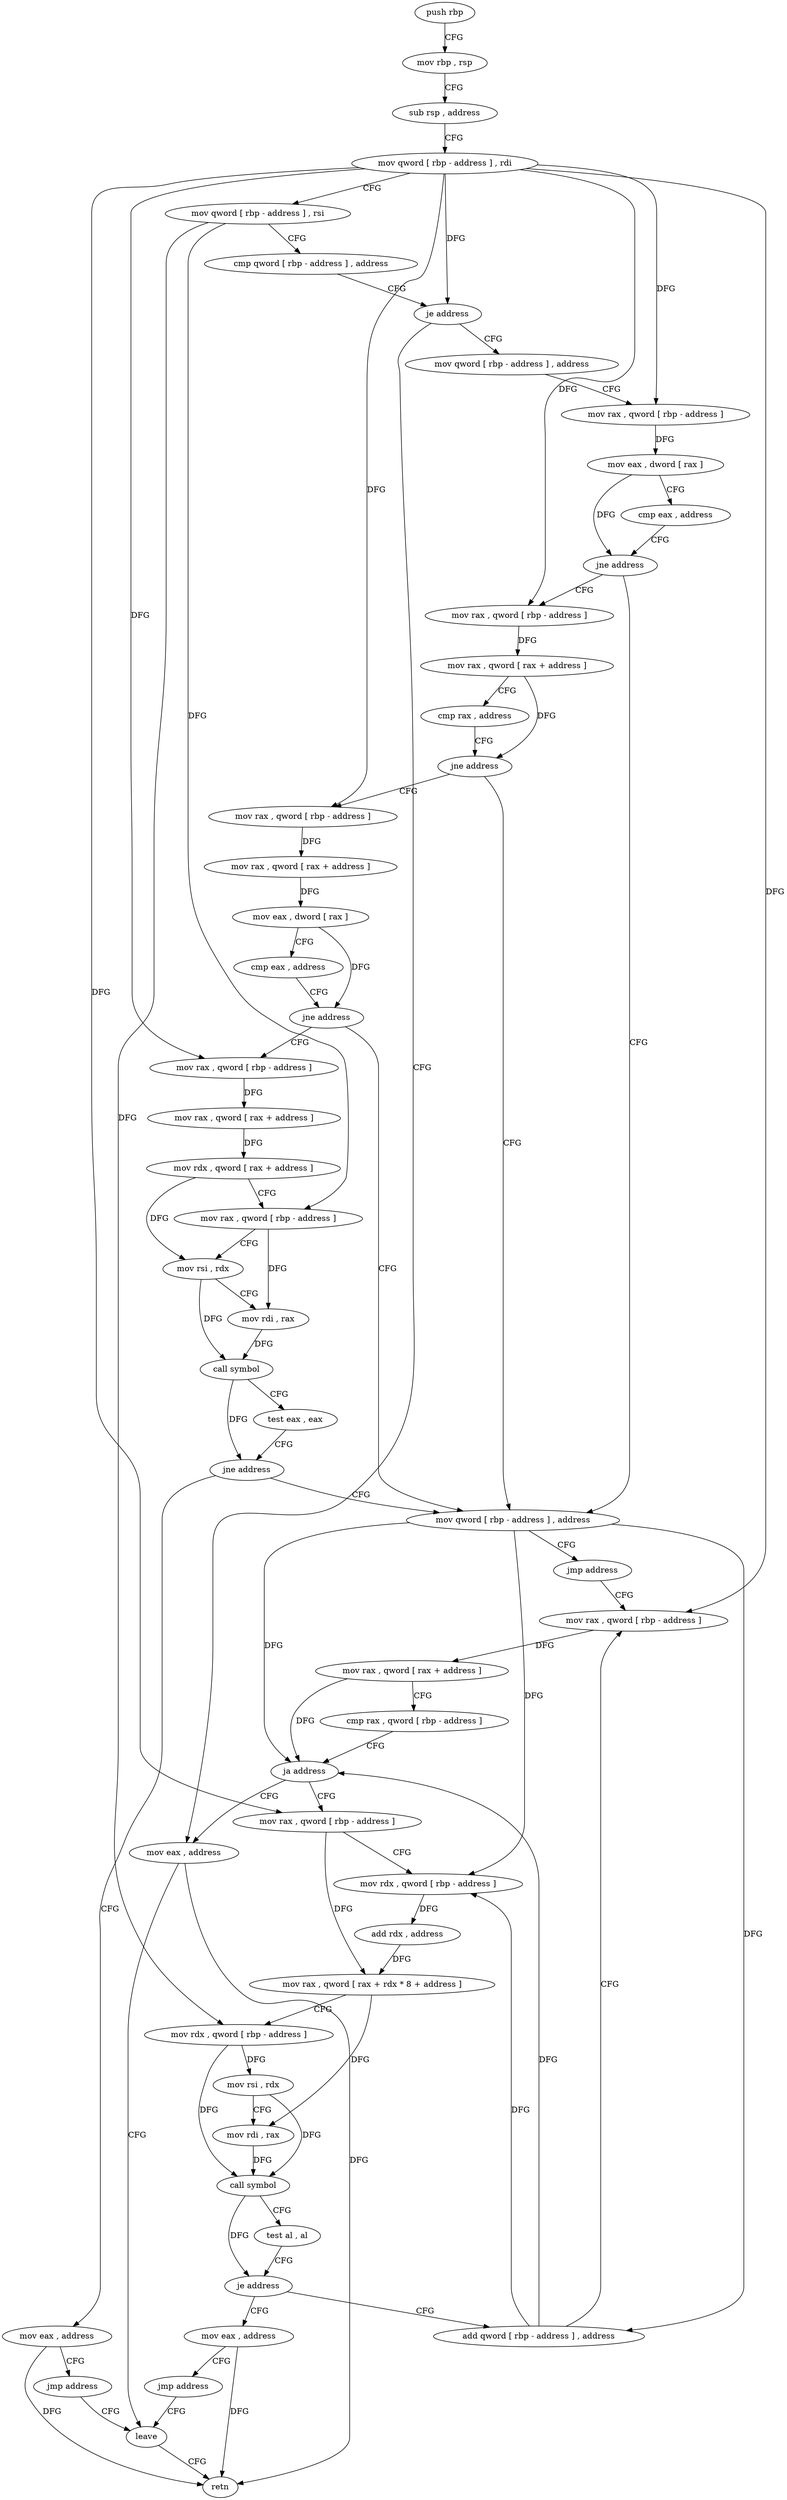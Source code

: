 digraph "func" {
"140082" [label = "push rbp" ]
"140083" [label = "mov rbp , rsp" ]
"140086" [label = "sub rsp , address" ]
"140090" [label = "mov qword [ rbp - address ] , rdi" ]
"140094" [label = "mov qword [ rbp - address ] , rsi" ]
"140098" [label = "cmp qword [ rbp - address ] , address" ]
"140103" [label = "je address" ]
"140267" [label = "mov eax , address" ]
"140109" [label = "mov qword [ rbp - address ] , address" ]
"140272" [label = "leave" ]
"140117" [label = "mov rax , qword [ rbp - address ]" ]
"140121" [label = "mov eax , dword [ rax ]" ]
"140123" [label = "cmp eax , address" ]
"140126" [label = "jne address" ]
"140195" [label = "mov qword [ rbp - address ] , address" ]
"140128" [label = "mov rax , qword [ rbp - address ]" ]
"140203" [label = "jmp address" ]
"140253" [label = "mov rax , qword [ rbp - address ]" ]
"140132" [label = "mov rax , qword [ rax + address ]" ]
"140136" [label = "cmp rax , address" ]
"140140" [label = "jne address" ]
"140142" [label = "mov rax , qword [ rbp - address ]" ]
"140257" [label = "mov rax , qword [ rax + address ]" ]
"140261" [label = "cmp rax , qword [ rbp - address ]" ]
"140265" [label = "ja address" ]
"140205" [label = "mov rax , qword [ rbp - address ]" ]
"140146" [label = "mov rax , qword [ rax + address ]" ]
"140150" [label = "mov eax , dword [ rax ]" ]
"140152" [label = "cmp eax , address" ]
"140155" [label = "jne address" ]
"140157" [label = "mov rax , qword [ rbp - address ]" ]
"140209" [label = "mov rdx , qword [ rbp - address ]" ]
"140213" [label = "add rdx , address" ]
"140217" [label = "mov rax , qword [ rax + rdx * 8 + address ]" ]
"140222" [label = "mov rdx , qword [ rbp - address ]" ]
"140226" [label = "mov rsi , rdx" ]
"140229" [label = "mov rdi , rax" ]
"140232" [label = "call symbol" ]
"140237" [label = "test al , al" ]
"140239" [label = "je address" ]
"140248" [label = "add qword [ rbp - address ] , address" ]
"140241" [label = "mov eax , address" ]
"140161" [label = "mov rax , qword [ rax + address ]" ]
"140165" [label = "mov rdx , qword [ rax + address ]" ]
"140169" [label = "mov rax , qword [ rbp - address ]" ]
"140173" [label = "mov rsi , rdx" ]
"140176" [label = "mov rdi , rax" ]
"140179" [label = "call symbol" ]
"140184" [label = "test eax , eax" ]
"140186" [label = "jne address" ]
"140188" [label = "mov eax , address" ]
"140246" [label = "jmp address" ]
"140193" [label = "jmp address" ]
"140273" [label = "retn" ]
"140082" -> "140083" [ label = "CFG" ]
"140083" -> "140086" [ label = "CFG" ]
"140086" -> "140090" [ label = "CFG" ]
"140090" -> "140094" [ label = "CFG" ]
"140090" -> "140103" [ label = "DFG" ]
"140090" -> "140117" [ label = "DFG" ]
"140090" -> "140128" [ label = "DFG" ]
"140090" -> "140253" [ label = "DFG" ]
"140090" -> "140142" [ label = "DFG" ]
"140090" -> "140205" [ label = "DFG" ]
"140090" -> "140157" [ label = "DFG" ]
"140094" -> "140098" [ label = "CFG" ]
"140094" -> "140222" [ label = "DFG" ]
"140094" -> "140169" [ label = "DFG" ]
"140098" -> "140103" [ label = "CFG" ]
"140103" -> "140267" [ label = "CFG" ]
"140103" -> "140109" [ label = "CFG" ]
"140267" -> "140272" [ label = "CFG" ]
"140267" -> "140273" [ label = "DFG" ]
"140109" -> "140117" [ label = "CFG" ]
"140272" -> "140273" [ label = "CFG" ]
"140117" -> "140121" [ label = "DFG" ]
"140121" -> "140123" [ label = "CFG" ]
"140121" -> "140126" [ label = "DFG" ]
"140123" -> "140126" [ label = "CFG" ]
"140126" -> "140195" [ label = "CFG" ]
"140126" -> "140128" [ label = "CFG" ]
"140195" -> "140203" [ label = "CFG" ]
"140195" -> "140265" [ label = "DFG" ]
"140195" -> "140209" [ label = "DFG" ]
"140195" -> "140248" [ label = "DFG" ]
"140128" -> "140132" [ label = "DFG" ]
"140203" -> "140253" [ label = "CFG" ]
"140253" -> "140257" [ label = "DFG" ]
"140132" -> "140136" [ label = "CFG" ]
"140132" -> "140140" [ label = "DFG" ]
"140136" -> "140140" [ label = "CFG" ]
"140140" -> "140195" [ label = "CFG" ]
"140140" -> "140142" [ label = "CFG" ]
"140142" -> "140146" [ label = "DFG" ]
"140257" -> "140261" [ label = "CFG" ]
"140257" -> "140265" [ label = "DFG" ]
"140261" -> "140265" [ label = "CFG" ]
"140265" -> "140205" [ label = "CFG" ]
"140265" -> "140267" [ label = "CFG" ]
"140205" -> "140209" [ label = "CFG" ]
"140205" -> "140217" [ label = "DFG" ]
"140146" -> "140150" [ label = "DFG" ]
"140150" -> "140152" [ label = "CFG" ]
"140150" -> "140155" [ label = "DFG" ]
"140152" -> "140155" [ label = "CFG" ]
"140155" -> "140195" [ label = "CFG" ]
"140155" -> "140157" [ label = "CFG" ]
"140157" -> "140161" [ label = "DFG" ]
"140209" -> "140213" [ label = "DFG" ]
"140213" -> "140217" [ label = "DFG" ]
"140217" -> "140222" [ label = "CFG" ]
"140217" -> "140229" [ label = "DFG" ]
"140222" -> "140226" [ label = "DFG" ]
"140222" -> "140232" [ label = "DFG" ]
"140226" -> "140229" [ label = "CFG" ]
"140226" -> "140232" [ label = "DFG" ]
"140229" -> "140232" [ label = "DFG" ]
"140232" -> "140237" [ label = "CFG" ]
"140232" -> "140239" [ label = "DFG" ]
"140237" -> "140239" [ label = "CFG" ]
"140239" -> "140248" [ label = "CFG" ]
"140239" -> "140241" [ label = "CFG" ]
"140248" -> "140253" [ label = "CFG" ]
"140248" -> "140265" [ label = "DFG" ]
"140248" -> "140209" [ label = "DFG" ]
"140241" -> "140246" [ label = "CFG" ]
"140241" -> "140273" [ label = "DFG" ]
"140161" -> "140165" [ label = "DFG" ]
"140165" -> "140169" [ label = "CFG" ]
"140165" -> "140173" [ label = "DFG" ]
"140169" -> "140173" [ label = "CFG" ]
"140169" -> "140176" [ label = "DFG" ]
"140173" -> "140176" [ label = "CFG" ]
"140173" -> "140179" [ label = "DFG" ]
"140176" -> "140179" [ label = "DFG" ]
"140179" -> "140184" [ label = "CFG" ]
"140179" -> "140186" [ label = "DFG" ]
"140184" -> "140186" [ label = "CFG" ]
"140186" -> "140195" [ label = "CFG" ]
"140186" -> "140188" [ label = "CFG" ]
"140188" -> "140193" [ label = "CFG" ]
"140188" -> "140273" [ label = "DFG" ]
"140246" -> "140272" [ label = "CFG" ]
"140193" -> "140272" [ label = "CFG" ]
}
